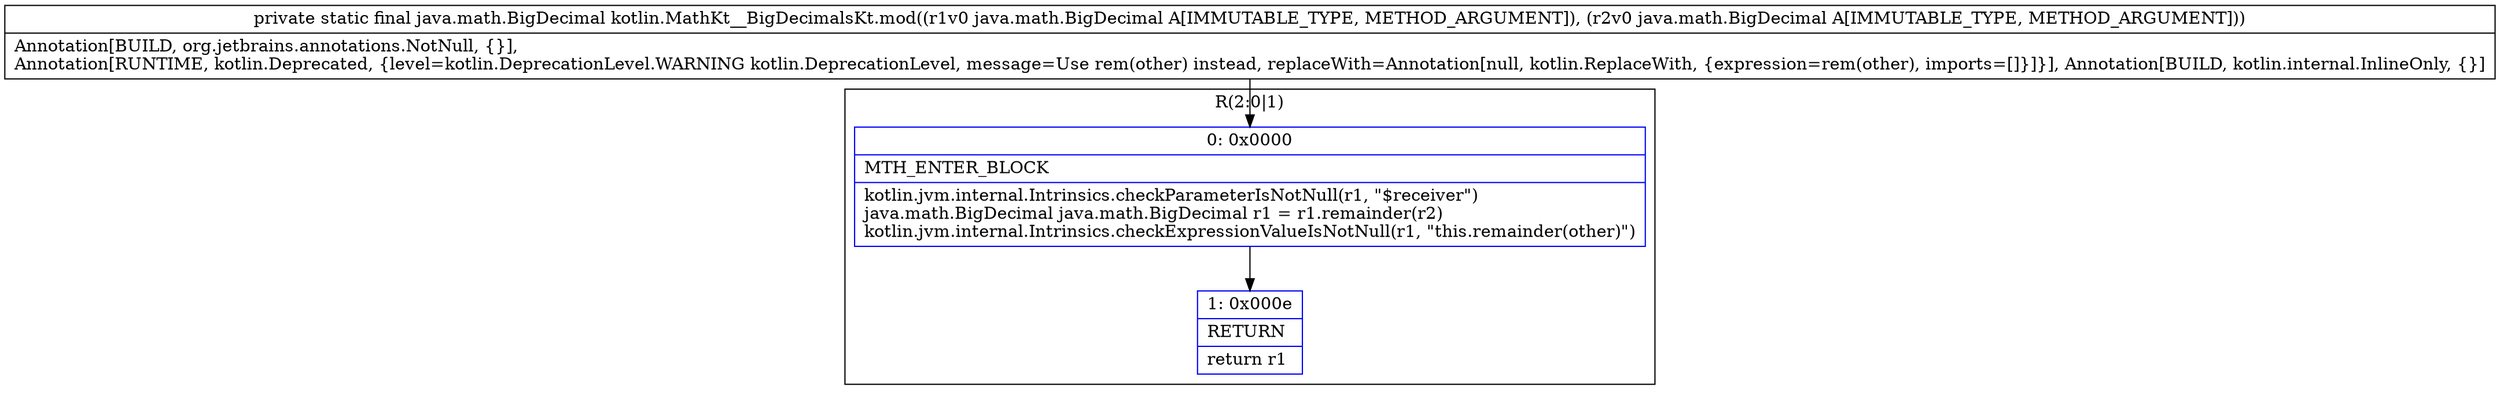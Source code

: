 digraph "CFG forkotlin.MathKt__BigDecimalsKt.mod(Ljava\/math\/BigDecimal;Ljava\/math\/BigDecimal;)Ljava\/math\/BigDecimal;" {
subgraph cluster_Region_394862031 {
label = "R(2:0|1)";
node [shape=record,color=blue];
Node_0 [shape=record,label="{0\:\ 0x0000|MTH_ENTER_BLOCK\l|kotlin.jvm.internal.Intrinsics.checkParameterIsNotNull(r1, \"$receiver\")\ljava.math.BigDecimal java.math.BigDecimal r1 = r1.remainder(r2)\lkotlin.jvm.internal.Intrinsics.checkExpressionValueIsNotNull(r1, \"this.remainder(other)\")\l}"];
Node_1 [shape=record,label="{1\:\ 0x000e|RETURN\l|return r1\l}"];
}
MethodNode[shape=record,label="{private static final java.math.BigDecimal kotlin.MathKt__BigDecimalsKt.mod((r1v0 java.math.BigDecimal A[IMMUTABLE_TYPE, METHOD_ARGUMENT]), (r2v0 java.math.BigDecimal A[IMMUTABLE_TYPE, METHOD_ARGUMENT]))  | Annotation[BUILD, org.jetbrains.annotations.NotNull, \{\}], \lAnnotation[RUNTIME, kotlin.Deprecated, \{level=kotlin.DeprecationLevel.WARNING kotlin.DeprecationLevel, message=Use rem(other) instead, replaceWith=Annotation[null, kotlin.ReplaceWith, \{expression=rem(other), imports=[]\}]\}], Annotation[BUILD, kotlin.internal.InlineOnly, \{\}]\l}"];
MethodNode -> Node_0;
Node_0 -> Node_1;
}

